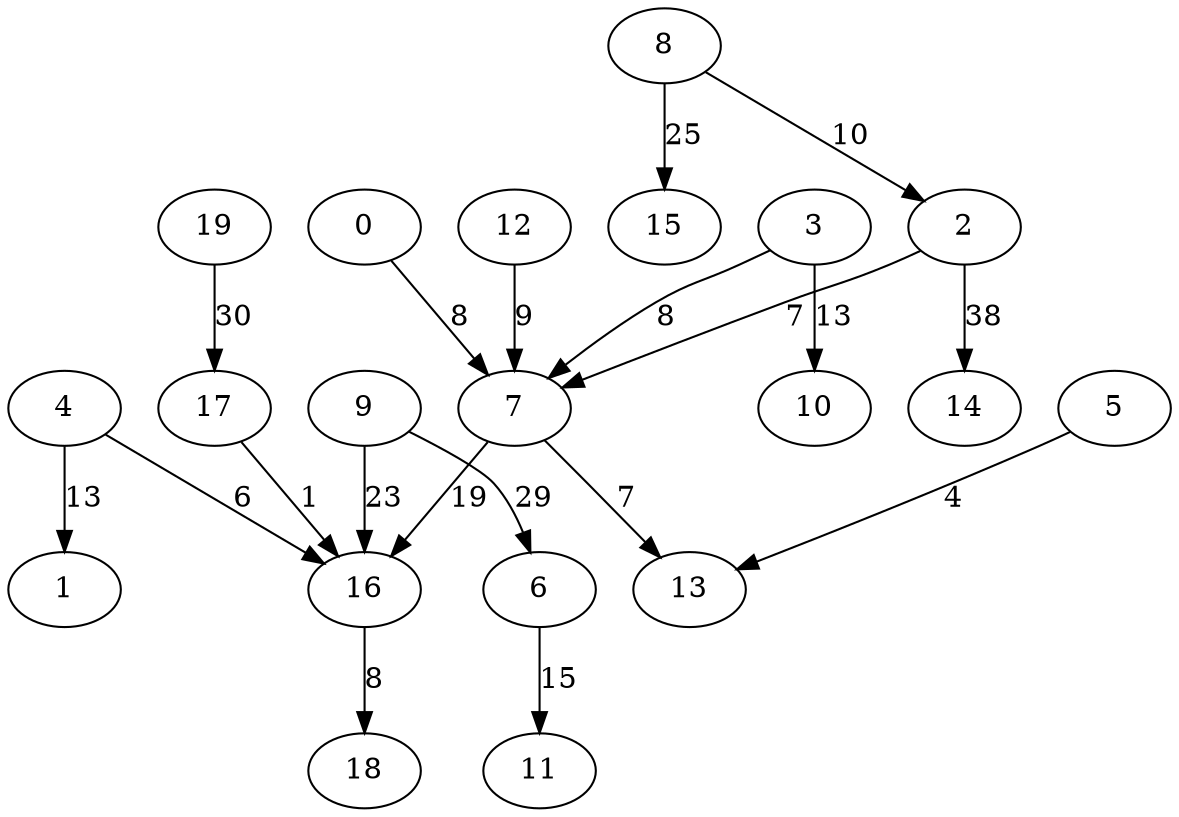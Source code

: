 digraph grafoGilbert_n_20_p_10_KruskalD {
0;
1;
2;
3;
4;
5;
6;
7;
8;
9;
10;
11;
12;
13;
14;
15;
16;
17;
18;
19;
17 -> 16[label=1 weight=1];
5 -> 13[label=4 weight=4];
4 -> 16[label=6 weight=6];
2 -> 7[label=7 weight=7];
7 -> 13[label=7 weight=7];
3 -> 7[label=8 weight=8];
0 -> 7[label=8 weight=8];
16 -> 18[label=8 weight=8];
12 -> 7[label=9 weight=9];
8 -> 2[label=10 weight=10];
4 -> 1[label=13 weight=13];
3 -> 10[label=13 weight=13];
6 -> 11[label=15 weight=15];
7 -> 16[label=19 weight=19];
9 -> 16[label=23 weight=23];
8 -> 15[label=25 weight=25];
9 -> 6[label=29 weight=29];
19 -> 17[label=30 weight=30];
2 -> 14[label=38 weight=38];
}
